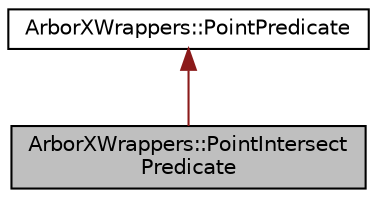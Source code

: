 digraph "ArborXWrappers::PointIntersectPredicate"
{
 // LATEX_PDF_SIZE
  edge [fontname="Helvetica",fontsize="10",labelfontname="Helvetica",labelfontsize="10"];
  node [fontname="Helvetica",fontsize="10",shape=record];
  Node1 [label="ArborXWrappers::PointIntersect\lPredicate",height=0.2,width=0.4,color="black", fillcolor="grey75", style="filled", fontcolor="black",tooltip=" "];
  Node2 -> Node1 [dir="back",color="firebrick4",fontsize="10",style="solid",fontname="Helvetica"];
  Node2 [label="ArborXWrappers::PointPredicate",height=0.2,width=0.4,color="black", fillcolor="white", style="filled",URL="$classArborXWrappers_1_1PointPredicate.html",tooltip=" "];
}
